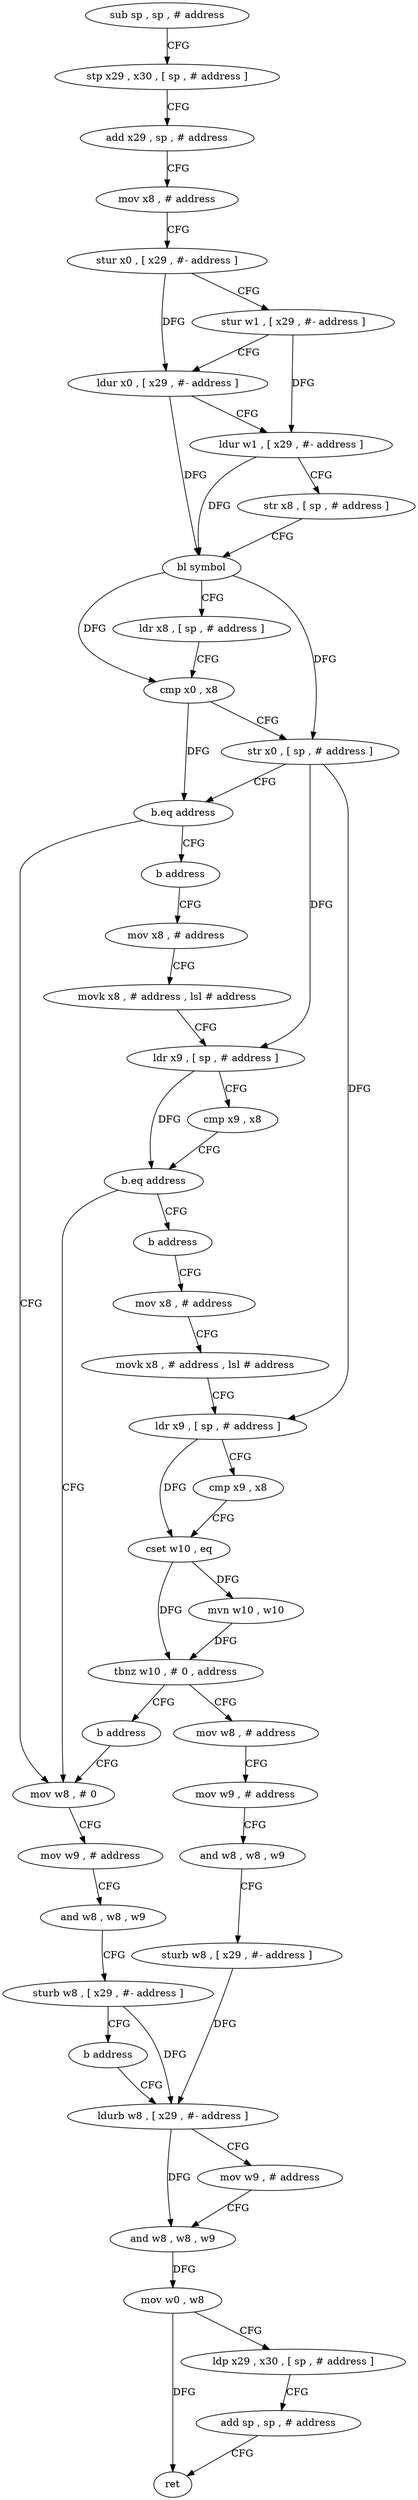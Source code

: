 digraph "func" {
"4224740" [label = "sub sp , sp , # address" ]
"4224744" [label = "stp x29 , x30 , [ sp , # address ]" ]
"4224748" [label = "add x29 , sp , # address" ]
"4224752" [label = "mov x8 , # address" ]
"4224756" [label = "stur x0 , [ x29 , #- address ]" ]
"4224760" [label = "stur w1 , [ x29 , #- address ]" ]
"4224764" [label = "ldur x0 , [ x29 , #- address ]" ]
"4224768" [label = "ldur w1 , [ x29 , #- address ]" ]
"4224772" [label = "str x8 , [ sp , # address ]" ]
"4224776" [label = "bl symbol" ]
"4224780" [label = "ldr x8 , [ sp , # address ]" ]
"4224784" [label = "cmp x0 , x8" ]
"4224788" [label = "str x0 , [ sp , # address ]" ]
"4224792" [label = "b.eq address" ]
"4224856" [label = "mov w8 , # 0" ]
"4224796" [label = "b address" ]
"4224860" [label = "mov w9 , # address" ]
"4224864" [label = "and w8 , w8 , w9" ]
"4224868" [label = "sturb w8 , [ x29 , #- address ]" ]
"4224872" [label = "b address" ]
"4224892" [label = "ldurb w8 , [ x29 , #- address ]" ]
"4224800" [label = "mov x8 , # address" ]
"4224896" [label = "mov w9 , # address" ]
"4224900" [label = "and w8 , w8 , w9" ]
"4224904" [label = "mov w0 , w8" ]
"4224908" [label = "ldp x29 , x30 , [ sp , # address ]" ]
"4224912" [label = "add sp , sp , # address" ]
"4224916" [label = "ret" ]
"4224804" [label = "movk x8 , # address , lsl # address" ]
"4224808" [label = "ldr x9 , [ sp , # address ]" ]
"4224812" [label = "cmp x9 , x8" ]
"4224816" [label = "b.eq address" ]
"4224820" [label = "b address" ]
"4224824" [label = "mov x8 , # address" ]
"4224828" [label = "movk x8 , # address , lsl # address" ]
"4224832" [label = "ldr x9 , [ sp , # address ]" ]
"4224836" [label = "cmp x9 , x8" ]
"4224840" [label = "cset w10 , eq" ]
"4224844" [label = "mvn w10 , w10" ]
"4224848" [label = "tbnz w10 , # 0 , address" ]
"4224876" [label = "mov w8 , # address" ]
"4224852" [label = "b address" ]
"4224880" [label = "mov w9 , # address" ]
"4224884" [label = "and w8 , w8 , w9" ]
"4224888" [label = "sturb w8 , [ x29 , #- address ]" ]
"4224740" -> "4224744" [ label = "CFG" ]
"4224744" -> "4224748" [ label = "CFG" ]
"4224748" -> "4224752" [ label = "CFG" ]
"4224752" -> "4224756" [ label = "CFG" ]
"4224756" -> "4224760" [ label = "CFG" ]
"4224756" -> "4224764" [ label = "DFG" ]
"4224760" -> "4224764" [ label = "CFG" ]
"4224760" -> "4224768" [ label = "DFG" ]
"4224764" -> "4224768" [ label = "CFG" ]
"4224764" -> "4224776" [ label = "DFG" ]
"4224768" -> "4224772" [ label = "CFG" ]
"4224768" -> "4224776" [ label = "DFG" ]
"4224772" -> "4224776" [ label = "CFG" ]
"4224776" -> "4224780" [ label = "CFG" ]
"4224776" -> "4224784" [ label = "DFG" ]
"4224776" -> "4224788" [ label = "DFG" ]
"4224780" -> "4224784" [ label = "CFG" ]
"4224784" -> "4224788" [ label = "CFG" ]
"4224784" -> "4224792" [ label = "DFG" ]
"4224788" -> "4224792" [ label = "CFG" ]
"4224788" -> "4224808" [ label = "DFG" ]
"4224788" -> "4224832" [ label = "DFG" ]
"4224792" -> "4224856" [ label = "CFG" ]
"4224792" -> "4224796" [ label = "CFG" ]
"4224856" -> "4224860" [ label = "CFG" ]
"4224796" -> "4224800" [ label = "CFG" ]
"4224860" -> "4224864" [ label = "CFG" ]
"4224864" -> "4224868" [ label = "CFG" ]
"4224868" -> "4224872" [ label = "CFG" ]
"4224868" -> "4224892" [ label = "DFG" ]
"4224872" -> "4224892" [ label = "CFG" ]
"4224892" -> "4224896" [ label = "CFG" ]
"4224892" -> "4224900" [ label = "DFG" ]
"4224800" -> "4224804" [ label = "CFG" ]
"4224896" -> "4224900" [ label = "CFG" ]
"4224900" -> "4224904" [ label = "DFG" ]
"4224904" -> "4224908" [ label = "CFG" ]
"4224904" -> "4224916" [ label = "DFG" ]
"4224908" -> "4224912" [ label = "CFG" ]
"4224912" -> "4224916" [ label = "CFG" ]
"4224804" -> "4224808" [ label = "CFG" ]
"4224808" -> "4224812" [ label = "CFG" ]
"4224808" -> "4224816" [ label = "DFG" ]
"4224812" -> "4224816" [ label = "CFG" ]
"4224816" -> "4224856" [ label = "CFG" ]
"4224816" -> "4224820" [ label = "CFG" ]
"4224820" -> "4224824" [ label = "CFG" ]
"4224824" -> "4224828" [ label = "CFG" ]
"4224828" -> "4224832" [ label = "CFG" ]
"4224832" -> "4224836" [ label = "CFG" ]
"4224832" -> "4224840" [ label = "DFG" ]
"4224836" -> "4224840" [ label = "CFG" ]
"4224840" -> "4224844" [ label = "DFG" ]
"4224840" -> "4224848" [ label = "DFG" ]
"4224844" -> "4224848" [ label = "DFG" ]
"4224848" -> "4224876" [ label = "CFG" ]
"4224848" -> "4224852" [ label = "CFG" ]
"4224876" -> "4224880" [ label = "CFG" ]
"4224852" -> "4224856" [ label = "CFG" ]
"4224880" -> "4224884" [ label = "CFG" ]
"4224884" -> "4224888" [ label = "CFG" ]
"4224888" -> "4224892" [ label = "DFG" ]
}
